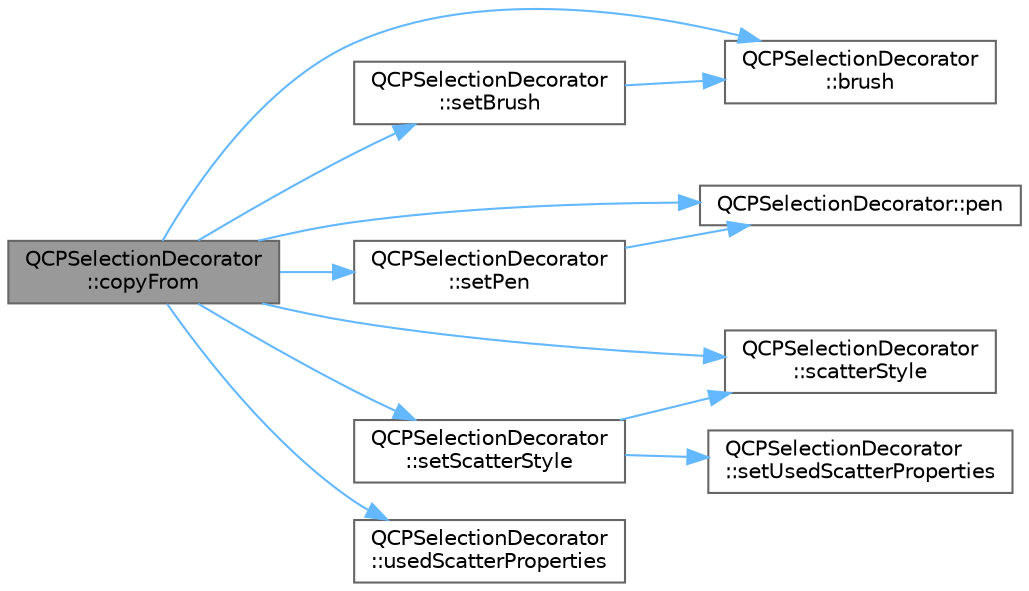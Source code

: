 digraph "QCPSelectionDecorator::copyFrom"
{
 // LATEX_PDF_SIZE
  bgcolor="transparent";
  edge [fontname=Helvetica,fontsize=10,labelfontname=Helvetica,labelfontsize=10];
  node [fontname=Helvetica,fontsize=10,shape=box,height=0.2,width=0.4];
  rankdir="LR";
  Node1 [label="QCPSelectionDecorator\l::copyFrom",height=0.2,width=0.4,color="gray40", fillcolor="grey60", style="filled", fontcolor="black",tooltip=" "];
  Node1 -> Node2 [color="steelblue1",style="solid"];
  Node2 [label="QCPSelectionDecorator\l::brush",height=0.2,width=0.4,color="grey40", fillcolor="white", style="filled",URL="$class_q_c_p_selection_decorator.html#a783b643aa52120a25308fc501b9998b1",tooltip=" "];
  Node1 -> Node3 [color="steelblue1",style="solid"];
  Node3 [label="QCPSelectionDecorator::pen",height=0.2,width=0.4,color="grey40", fillcolor="white", style="filled",URL="$class_q_c_p_selection_decorator.html#a9307a60c9759223367909aed2d05ad91",tooltip=" "];
  Node1 -> Node4 [color="steelblue1",style="solid"];
  Node4 [label="QCPSelectionDecorator\l::scatterStyle",height=0.2,width=0.4,color="grey40", fillcolor="white", style="filled",URL="$class_q_c_p_selection_decorator.html#aa6558f6f270a188bb633386aba0d1ae4",tooltip=" "];
  Node1 -> Node5 [color="steelblue1",style="solid"];
  Node5 [label="QCPSelectionDecorator\l::setBrush",height=0.2,width=0.4,color="grey40", fillcolor="white", style="filled",URL="$class_q_c_p_selection_decorator.html#aa74b626be518ea17055f918d423c8c2d",tooltip=" "];
  Node5 -> Node2 [color="steelblue1",style="solid"];
  Node1 -> Node6 [color="steelblue1",style="solid"];
  Node6 [label="QCPSelectionDecorator\l::setPen",height=0.2,width=0.4,color="grey40", fillcolor="white", style="filled",URL="$class_q_c_p_selection_decorator.html#ac2c8192e1e294aa3a4a7f32a859e3d76",tooltip=" "];
  Node6 -> Node3 [color="steelblue1",style="solid"];
  Node1 -> Node7 [color="steelblue1",style="solid"];
  Node7 [label="QCPSelectionDecorator\l::setScatterStyle",height=0.2,width=0.4,color="grey40", fillcolor="white", style="filled",URL="$class_q_c_p_selection_decorator.html#ab403a613289714ff4fd4a0c0371ab116",tooltip=" "];
  Node7 -> Node4 [color="steelblue1",style="solid"];
  Node7 -> Node8 [color="steelblue1",style="solid"];
  Node8 [label="QCPSelectionDecorator\l::setUsedScatterProperties",height=0.2,width=0.4,color="grey40", fillcolor="white", style="filled",URL="$class_q_c_p_selection_decorator.html#a808c1607cd4e83869c04986e332455c0",tooltip=" "];
  Node1 -> Node9 [color="steelblue1",style="solid"];
  Node9 [label="QCPSelectionDecorator\l::usedScatterProperties",height=0.2,width=0.4,color="grey40", fillcolor="white", style="filled",URL="$class_q_c_p_selection_decorator.html#ab2019bf31dde39f1ec028e3810dfc08b",tooltip=" "];
}
